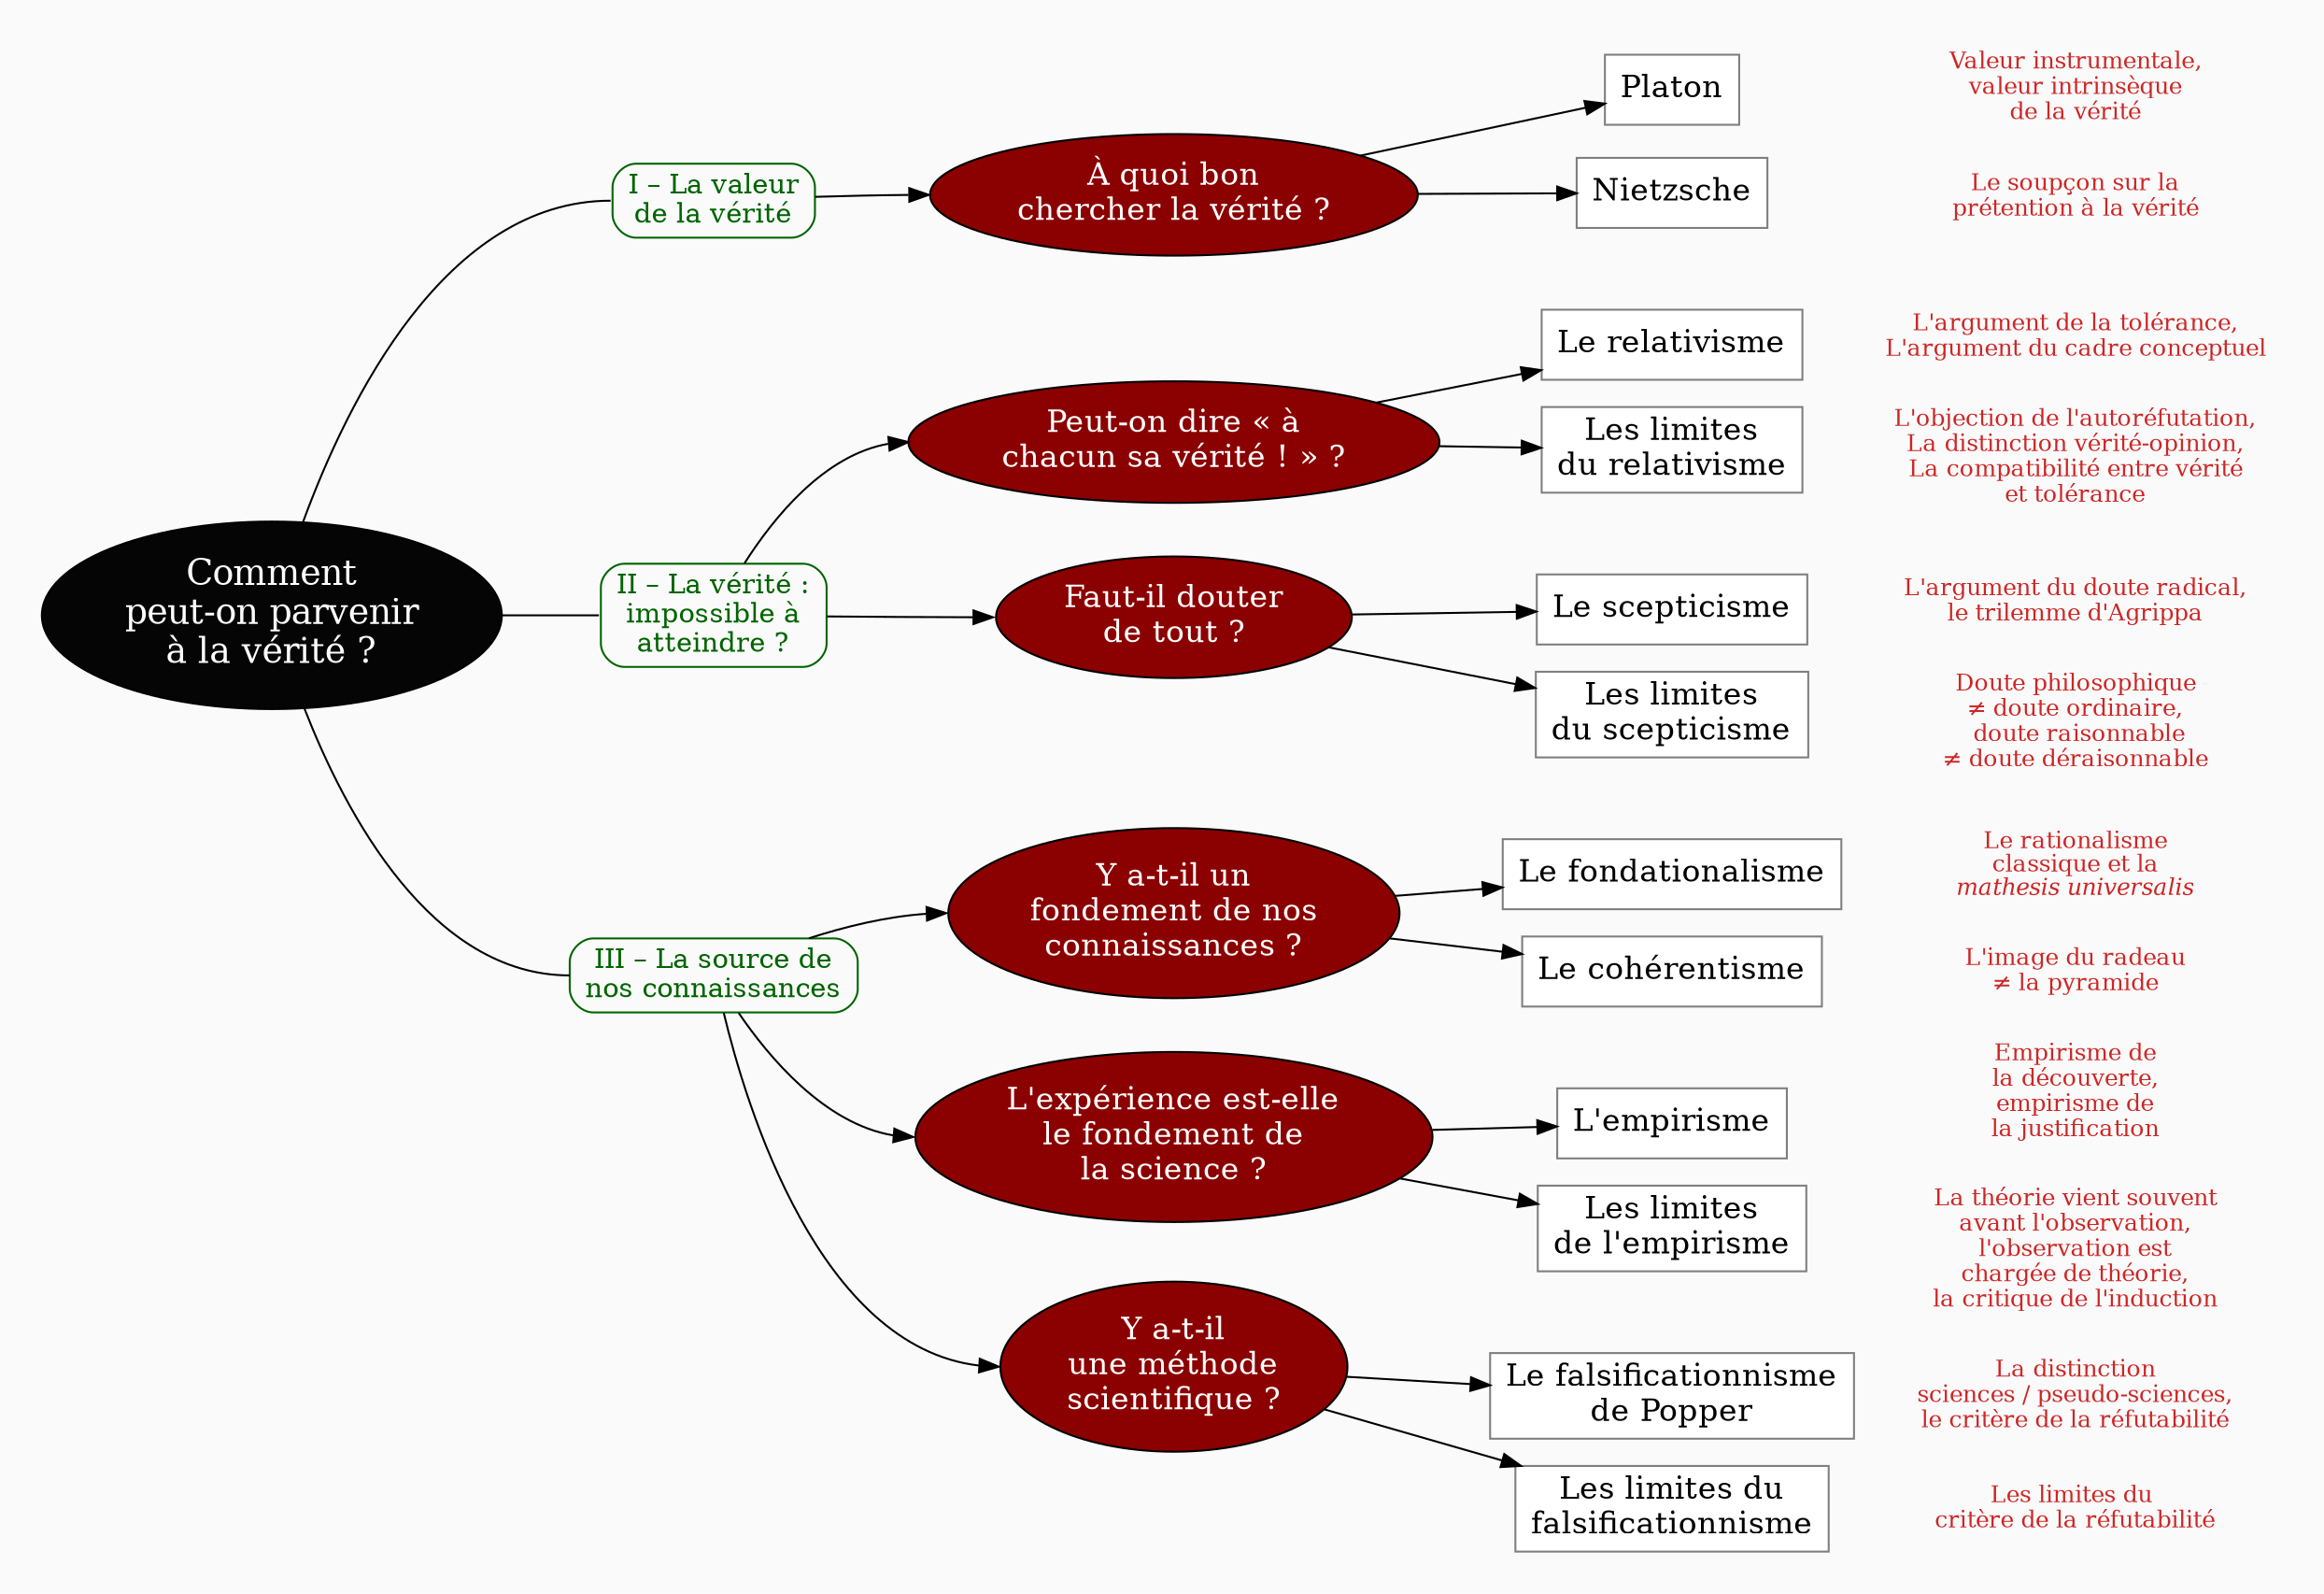 digraph G {
// Template : diagram
// Usage : 
rankdir=LR
splines=true
//splines=curved
bgcolor=grey98
pad=0.3
style=filled
edge[minlen=3]
node[style=filled, fontcolor=white]
ranksep=0.1
nodesep=0.2

// NIVEAU 1
node[fillcolor=grey2, fontsize=18]
a1[label="Comment
peut-on parvenir
à la vérité ?"]

// NIVEAU 2
node[fontsize=14, shape=rect, fillcolor=grey98, fontcolor=darkgreen, color=darkgreen, style="filled, rounded"]
a1->p1[headport=w, arrowhead=none,minlen=4]
a1->p2[headport=w, arrowhead=none]
a1->p3[headport=w, arrowhead=none]

p1[label="I – La valeur
de la vérité"]
p2[label="II – La vérité :
impossible à
atteindre ?"]
p3[label="III – La source de
nos connaissances"]

{rank=same;p1->p2[style=invis, minlen=12]}
{rank=same;p1->p2[style=invis, minlen=12]}
{rank=same;p2->p3[style=invis, minlen=10]}



node[fontcolor=black, fontsize=16]
// NIVEAU 3 (sans intermédiaire)
node [shape=box, fillcolor=white, color=grey50]
// c1[label=""]



// INTERMÉDIAIRE AVANT NIVEAU 3
node[fillcolor=red4, shape=oval, fontcolor=white, color=black, style="filled"]
// [arrowhead=none]
// bc1[label=""]
p1->b1[headport=w]
p2->b2[headport=w]
p2->b3[headport=w]
p3->b4[headport=w]
p3->b5[headport=w]
p3->b6[headport=w]
b1[label="À quoi bon
chercher la vérité ?"]    
b2[label="Peut-on dire « à
chacun sa vérité ! » ?"]
b3[label="Faut-il douter
de tout ?"]
b4[label="Y a-t-il un
fondement de nos
connaissances ?"]
b5[label="L'expérience est-elle
le fondement de
la science ?"]
b6[label="Y a-t-il
une méthode
scientifique ?"]


{rank=same;b1->b2[style=invis, minlen=3]}
{rank=same;b2->b3[style=invis, minlen=2]}
{rank=same;b3->b4[style=invis, minlen=2]}
{rank=same;b4->b5->b6[style=invis, minlen=2]}

// NIVEAU 3 (avec intermédiaire)
node[fillcolor=white, shape=box, color=grey50, fontcolor=black]
// c1[label=""]
b1->{c1,c2}
c1[label="Platon"]
c2[label="Nietzsche"]

b2->{c3,c4}
c3[label="Le relativisme"]
c4[label="Les limites
du relativisme"]

b3->{c5,c6}
c5[label="Le scepticisme"]
c6[label="Les limites
du scepticisme"]

b4->{c7,c8}
c7[label="Le fondationalisme"]
c8[label="Le cohérentisme"]

b5->{c9,c10}
c9[label="L'empirisme"]
c10[label="Les limites
de l'empirisme"]

b6->{c11,c12}
c11[label="Le falsificationnisme
de Popper"]
c12[label="Les limites du
falsificationnisme"]


{rank=same;c2->c3[style=invis, minlen=3]}
{rank=same;c4->c5[style=invis, minlen=3]}
{rank=same;c6->c7[style=invis, minlen=3]}
{rank=same;c8->c9[style=invis, minlen=3]}
{rank=same;c10->c11[style=invis, minlen=3]}

// NIVEAU 4
node[style="filled,rounded", fillcolor=white, shape=box, color=grey50]
// d1[label=""]


// ÉTIQUETTES EN ROUGE
node[shape=plaintext, fontcolor=firebrick3, fillcolor=grey98, fontsize=12]
// e1[label=< <B>= Titre</B><BR /><BR />Contenu<BR /> >]
// e1[label=""]
// ->e1[minlen=1, style=invis]

e1[label="Valeur instrumentale,
valeur intrinsèque
de la vérité"]
e2[label="Le soupçon sur la
prétention à la vérité"]
e3[label="L'argument de la tolérance,
L'argument du cadre conceptuel"]
e4[label="L'objection de l'autoréfutation,
La distinction vérité-opinion,
La compatibilité entre vérité
et tolérance"]
e5[label="L'argument du doute radical,
le trilemme d'Agrippa"]
e6[label="Doute philosophique
≠ doute ordinaire,
 doute raisonnable
≠ doute déraisonnable"]
e7[label=<Le rationalisme<br/>
classique et la<br/>
<i>mathesis universalis</i>>]
e8[label="L'image du radeau
≠ la pyramide"]
e9[label="Empirisme de
la découverte,
empirisme de
la justification"]
e10[label="La théorie vient souvent
avant l'observation,
l'observation est
chargée de théorie,
la critique de l'induction"]
e11[label="La distinction
sciences / pseudo-sciences,
le critère de la réfutabilité"]
e12[label="Les limites du 
critère de la réfutabilité"]

c1->e1[minlen=1, style=invis]
c2->e2[minlen=1, style=invis]
c3->e3[minlen=1, style=invis]
c4->e4[minlen=1, style=invis]
c5->e5[minlen=1, style=invis]
c6->e6[minlen=1, style=invis]
c7->e7[minlen=1, style=invis]
c8->e8[minlen=1, style=invis]
c9->e9[minlen=1, style=invis]
c10->e10[minlen=1, style=invis]
c11->e11[minlen=1, style=invis]
c12->e12[minlen=1, style=invis]


// REMARQUES EN BLEU
node[color=blue, shape=box, margin=0.07, fontcolor=black, fontsize=12, style="dashed", penwidth=0.6]
edge[color=blue, arrowhead="none", xlabel="", style="dashed", penwidth=0.6]
// r1[label=""]
// {rank=same;->r1}
// {rank=same;r1->[dir=back]}

}

